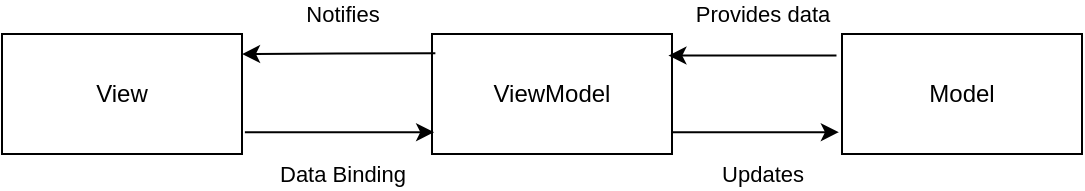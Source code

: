 <mxfile version="26.0.6">
  <diagram name="Page-1" id="1J5W0aVs0tYiWVESGAj2">
    <mxGraphModel dx="618" dy="328" grid="1" gridSize="10" guides="1" tooltips="1" connect="1" arrows="1" fold="1" page="1" pageScale="1" pageWidth="850" pageHeight="1100" math="0" shadow="0">
      <root>
        <mxCell id="0" />
        <mxCell id="1" parent="0" />
        <mxCell id="0E5Sht0tgIVqmQUq6c2K-1" value="View" style="rounded=0;whiteSpace=wrap;html=1;" vertex="1" parent="1">
          <mxGeometry x="150" y="200" width="120" height="60" as="geometry" />
        </mxCell>
        <mxCell id="0E5Sht0tgIVqmQUq6c2K-2" value="ViewModel" style="rounded=0;whiteSpace=wrap;html=1;" vertex="1" parent="1">
          <mxGeometry x="365" y="200" width="120" height="60" as="geometry" />
        </mxCell>
        <mxCell id="0E5Sht0tgIVqmQUq6c2K-9" style="edgeStyle=orthogonalEdgeStyle;rounded=0;orthogonalLoop=1;jettySize=auto;html=1;exitX=-0.023;exitY=0.18;exitDx=0;exitDy=0;exitPerimeter=0;entryX=0.985;entryY=0.18;entryDx=0;entryDy=0;entryPerimeter=0;" edge="1" parent="1" source="0E5Sht0tgIVqmQUq6c2K-3" target="0E5Sht0tgIVqmQUq6c2K-2">
          <mxGeometry relative="1" as="geometry">
            <mxPoint x="490" y="210" as="targetPoint" />
          </mxGeometry>
        </mxCell>
        <mxCell id="0E5Sht0tgIVqmQUq6c2K-10" value="Provides data" style="edgeLabel;html=1;align=center;verticalAlign=middle;resizable=0;points=[];" vertex="1" connectable="0" parent="0E5Sht0tgIVqmQUq6c2K-9">
          <mxGeometry x="0.133" y="-1" relative="1" as="geometry">
            <mxPoint x="10" y="-20" as="offset" />
          </mxGeometry>
        </mxCell>
        <mxCell id="0E5Sht0tgIVqmQUq6c2K-3" value="Model" style="rounded=0;whiteSpace=wrap;html=1;" vertex="1" parent="1">
          <mxGeometry x="570" y="200" width="120" height="60" as="geometry" />
        </mxCell>
        <mxCell id="0E5Sht0tgIVqmQUq6c2K-4" value="Data Binding" style="edgeStyle=orthogonalEdgeStyle;rounded=0;orthogonalLoop=1;jettySize=auto;html=1;exitX=1.012;exitY=0.818;exitDx=0;exitDy=0;exitPerimeter=0;entryX=0.009;entryY=0.818;entryDx=0;entryDy=0;entryPerimeter=0;" edge="1" parent="1" source="0E5Sht0tgIVqmQUq6c2K-1" target="0E5Sht0tgIVqmQUq6c2K-2">
          <mxGeometry x="0.033" y="-21" relative="1" as="geometry">
            <mxPoint x="360" y="249" as="targetPoint" />
            <mxPoint as="offset" />
          </mxGeometry>
        </mxCell>
        <mxCell id="0E5Sht0tgIVqmQUq6c2K-5" value="Updates" style="edgeStyle=orthogonalEdgeStyle;rounded=0;orthogonalLoop=1;jettySize=auto;html=1;entryX=-0.013;entryY=0.818;entryDx=0;entryDy=0;entryPerimeter=0;exitX=1;exitY=0.818;exitDx=0;exitDy=0;exitPerimeter=0;" edge="1" parent="1" source="0E5Sht0tgIVqmQUq6c2K-2" target="0E5Sht0tgIVqmQUq6c2K-3">
          <mxGeometry x="0.079" y="-21" relative="1" as="geometry">
            <mxPoint as="offset" />
          </mxGeometry>
        </mxCell>
        <mxCell id="0E5Sht0tgIVqmQUq6c2K-7" style="edgeStyle=orthogonalEdgeStyle;rounded=0;orthogonalLoop=1;jettySize=auto;html=1;entryX=1;entryY=0.167;entryDx=0;entryDy=0;entryPerimeter=0;exitX=0.014;exitY=0.161;exitDx=0;exitDy=0;exitPerimeter=0;" edge="1" parent="1" source="0E5Sht0tgIVqmQUq6c2K-2" target="0E5Sht0tgIVqmQUq6c2K-1">
          <mxGeometry relative="1" as="geometry" />
        </mxCell>
        <mxCell id="0E5Sht0tgIVqmQUq6c2K-8" value="Notifies" style="edgeLabel;html=1;align=center;verticalAlign=middle;resizable=0;points=[];" vertex="1" connectable="0" parent="0E5Sht0tgIVqmQUq6c2K-7">
          <mxGeometry x="0.146" y="-3" relative="1" as="geometry">
            <mxPoint x="8" y="-17" as="offset" />
          </mxGeometry>
        </mxCell>
      </root>
    </mxGraphModel>
  </diagram>
</mxfile>
